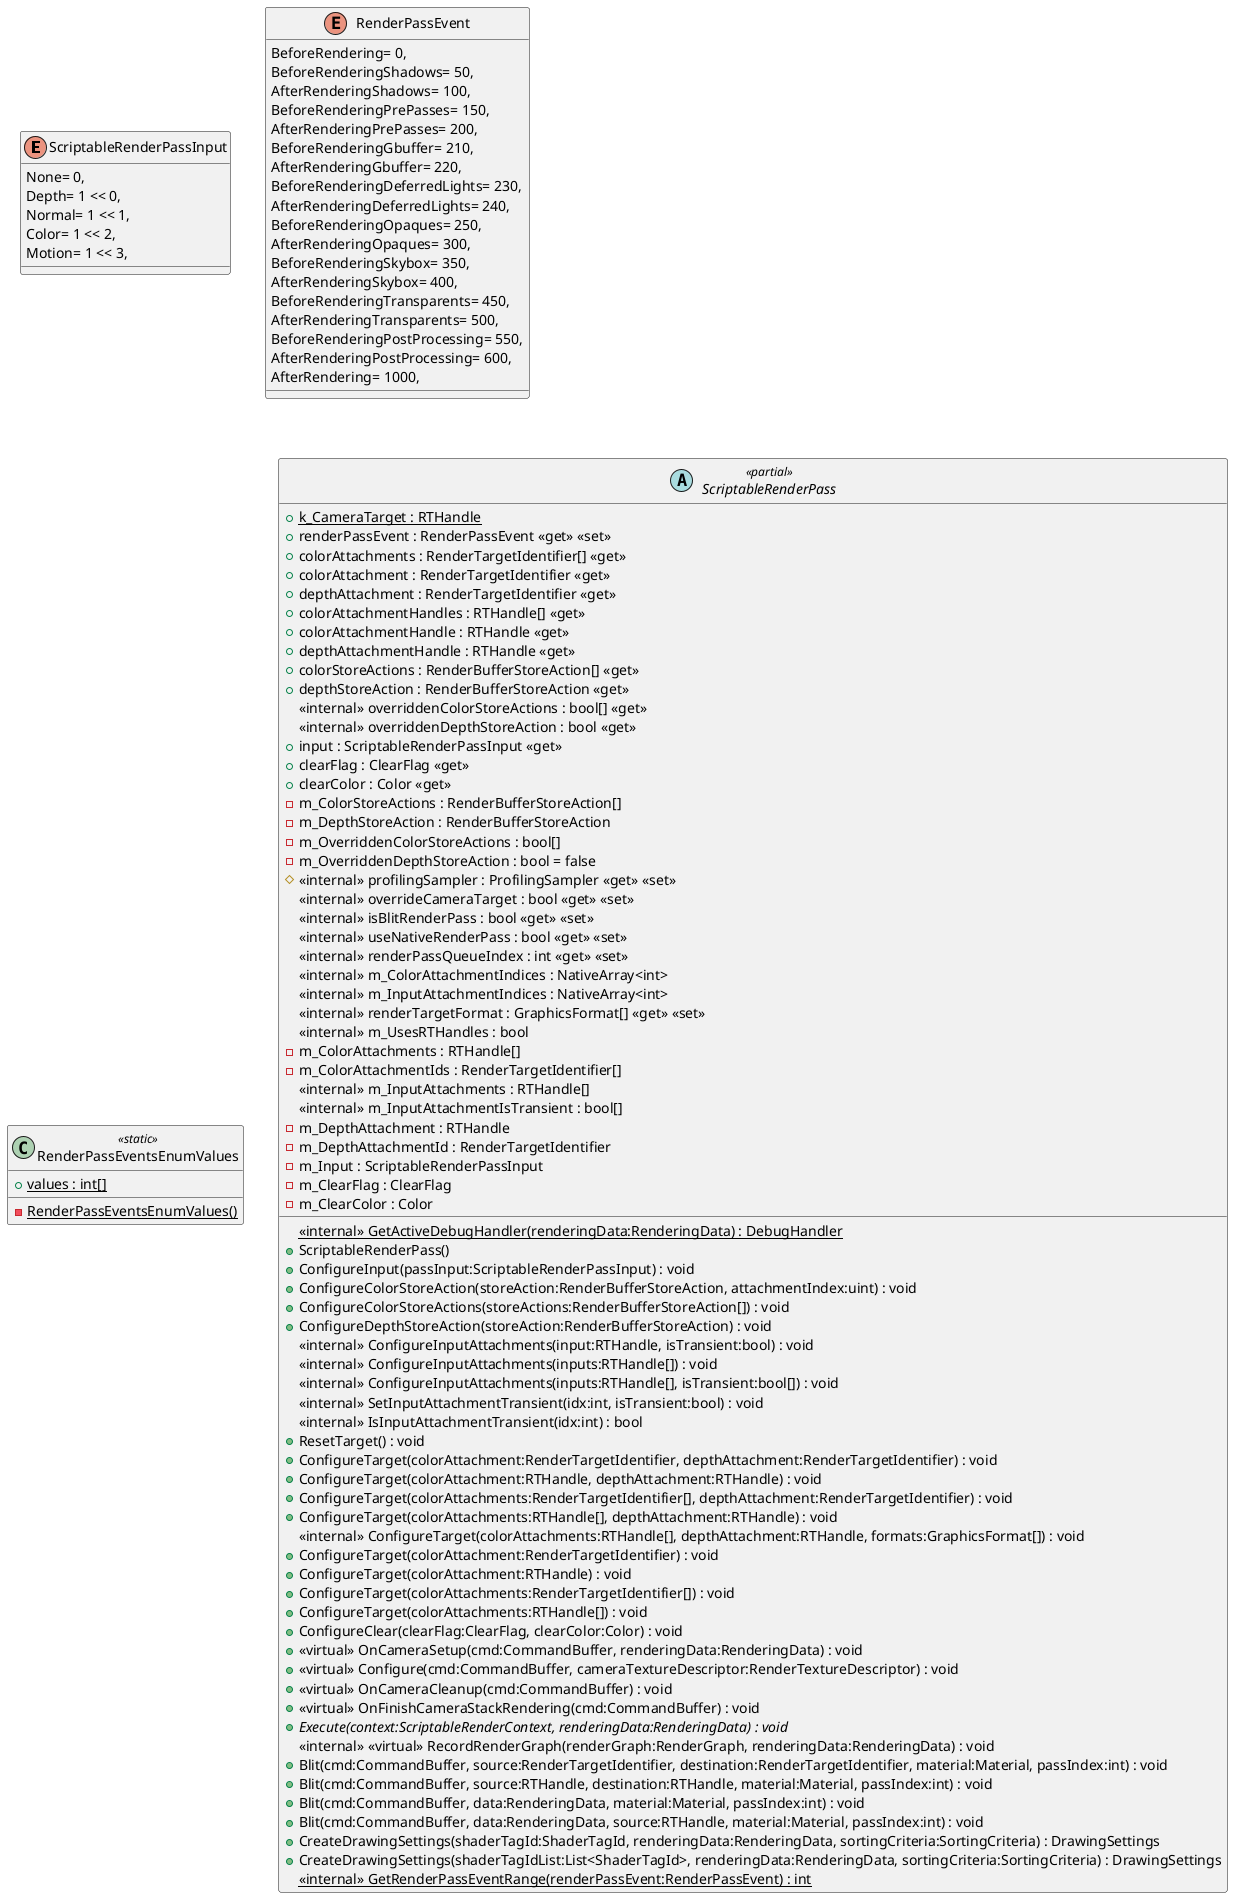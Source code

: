 @startuml
enum ScriptableRenderPassInput {
    None= 0,
    Depth= 1 << 0,
    Normal= 1 << 1,
    Color= 1 << 2,
    Motion= 1 << 3,
}
enum RenderPassEvent {
    BeforeRendering= 0,
    BeforeRenderingShadows= 50,
    AfterRenderingShadows= 100,
    BeforeRenderingPrePasses= 150,
    AfterRenderingPrePasses= 200,
    BeforeRenderingGbuffer= 210,
    AfterRenderingGbuffer= 220,
    BeforeRenderingDeferredLights= 230,
    AfterRenderingDeferredLights= 240,
    BeforeRenderingOpaques= 250,
    AfterRenderingOpaques= 300,
    BeforeRenderingSkybox= 350,
    AfterRenderingSkybox= 400,
    BeforeRenderingTransparents= 450,
    AfterRenderingTransparents= 500,
    BeforeRenderingPostProcessing= 550,
    AfterRenderingPostProcessing= 600,
    AfterRendering= 1000,
}
class RenderPassEventsEnumValues <<static>> {
    + {static} values : int[]
    {static} - RenderPassEventsEnumValues()
}
abstract class ScriptableRenderPass <<partial>> {
    {static} + k_CameraTarget : RTHandle
    + renderPassEvent : RenderPassEvent <<get>> <<set>>
    + colorAttachments : RenderTargetIdentifier[] <<get>>
    + colorAttachment : RenderTargetIdentifier <<get>>
    + depthAttachment : RenderTargetIdentifier <<get>>
    + colorAttachmentHandles : RTHandle[] <<get>>
    + colorAttachmentHandle : RTHandle <<get>>
    + depthAttachmentHandle : RTHandle <<get>>
    + colorStoreActions : RenderBufferStoreAction[] <<get>>
    + depthStoreAction : RenderBufferStoreAction <<get>>
    <<internal>> overriddenColorStoreActions : bool[] <<get>>
    <<internal>> overriddenDepthStoreAction : bool <<get>>
    + input : ScriptableRenderPassInput <<get>>
    + clearFlag : ClearFlag <<get>>
    + clearColor : Color <<get>>
    - m_ColorStoreActions : RenderBufferStoreAction[]
    - m_DepthStoreAction : RenderBufferStoreAction
    - m_OverriddenColorStoreActions : bool[]
    - m_OverriddenDepthStoreAction : bool = false
    # <<internal>> profilingSampler : ProfilingSampler <<get>> <<set>>
    <<internal>> overrideCameraTarget : bool <<get>> <<set>>
    <<internal>> isBlitRenderPass : bool <<get>> <<set>>
    <<internal>> useNativeRenderPass : bool <<get>> <<set>>
    <<internal>> renderPassQueueIndex : int <<get>> <<set>>
    <<internal>> m_ColorAttachmentIndices : NativeArray<int>
    <<internal>> m_InputAttachmentIndices : NativeArray<int>
    <<internal>> renderTargetFormat : GraphicsFormat[] <<get>> <<set>>
    <<internal>> m_UsesRTHandles : bool
    - m_ColorAttachments : RTHandle[]
    - m_ColorAttachmentIds : RenderTargetIdentifier[]
    <<internal>> m_InputAttachments : RTHandle[]
    <<internal>> m_InputAttachmentIsTransient : bool[]
    - m_DepthAttachment : RTHandle
    - m_DepthAttachmentId : RenderTargetIdentifier
    - m_Input : ScriptableRenderPassInput
    - m_ClearFlag : ClearFlag
    - m_ClearColor : Color
    {static} <<internal>> GetActiveDebugHandler(renderingData:RenderingData) : DebugHandler
    + ScriptableRenderPass()
    + ConfigureInput(passInput:ScriptableRenderPassInput) : void
    + ConfigureColorStoreAction(storeAction:RenderBufferStoreAction, attachmentIndex:uint) : void
    + ConfigureColorStoreActions(storeActions:RenderBufferStoreAction[]) : void
    + ConfigureDepthStoreAction(storeAction:RenderBufferStoreAction) : void
    <<internal>> ConfigureInputAttachments(input:RTHandle, isTransient:bool) : void
    <<internal>> ConfigureInputAttachments(inputs:RTHandle[]) : void
    <<internal>> ConfigureInputAttachments(inputs:RTHandle[], isTransient:bool[]) : void
    <<internal>> SetInputAttachmentTransient(idx:int, isTransient:bool) : void
    <<internal>> IsInputAttachmentTransient(idx:int) : bool
    + ResetTarget() : void
    + ConfigureTarget(colorAttachment:RenderTargetIdentifier, depthAttachment:RenderTargetIdentifier) : void
    + ConfigureTarget(colorAttachment:RTHandle, depthAttachment:RTHandle) : void
    + ConfigureTarget(colorAttachments:RenderTargetIdentifier[], depthAttachment:RenderTargetIdentifier) : void
    + ConfigureTarget(colorAttachments:RTHandle[], depthAttachment:RTHandle) : void
    <<internal>> ConfigureTarget(colorAttachments:RTHandle[], depthAttachment:RTHandle, formats:GraphicsFormat[]) : void
    + ConfigureTarget(colorAttachment:RenderTargetIdentifier) : void
    + ConfigureTarget(colorAttachment:RTHandle) : void
    + ConfigureTarget(colorAttachments:RenderTargetIdentifier[]) : void
    + ConfigureTarget(colorAttachments:RTHandle[]) : void
    + ConfigureClear(clearFlag:ClearFlag, clearColor:Color) : void
    + <<virtual>> OnCameraSetup(cmd:CommandBuffer, renderingData:RenderingData) : void
    + <<virtual>> Configure(cmd:CommandBuffer, cameraTextureDescriptor:RenderTextureDescriptor) : void
    + <<virtual>> OnCameraCleanup(cmd:CommandBuffer) : void
    + <<virtual>> OnFinishCameraStackRendering(cmd:CommandBuffer) : void
    + {abstract} Execute(context:ScriptableRenderContext, renderingData:RenderingData) : void
    <<internal>> <<virtual>> RecordRenderGraph(renderGraph:RenderGraph, renderingData:RenderingData) : void
    + Blit(cmd:CommandBuffer, source:RenderTargetIdentifier, destination:RenderTargetIdentifier, material:Material, passIndex:int) : void
    + Blit(cmd:CommandBuffer, source:RTHandle, destination:RTHandle, material:Material, passIndex:int) : void
    + Blit(cmd:CommandBuffer, data:RenderingData, material:Material, passIndex:int) : void
    + Blit(cmd:CommandBuffer, data:RenderingData, source:RTHandle, material:Material, passIndex:int) : void
    + CreateDrawingSettings(shaderTagId:ShaderTagId, renderingData:RenderingData, sortingCriteria:SortingCriteria) : DrawingSettings
    + CreateDrawingSettings(shaderTagIdList:List<ShaderTagId>, renderingData:RenderingData, sortingCriteria:SortingCriteria) : DrawingSettings
    {static} <<internal>> GetRenderPassEventRange(renderPassEvent:RenderPassEvent) : int
}
@enduml
